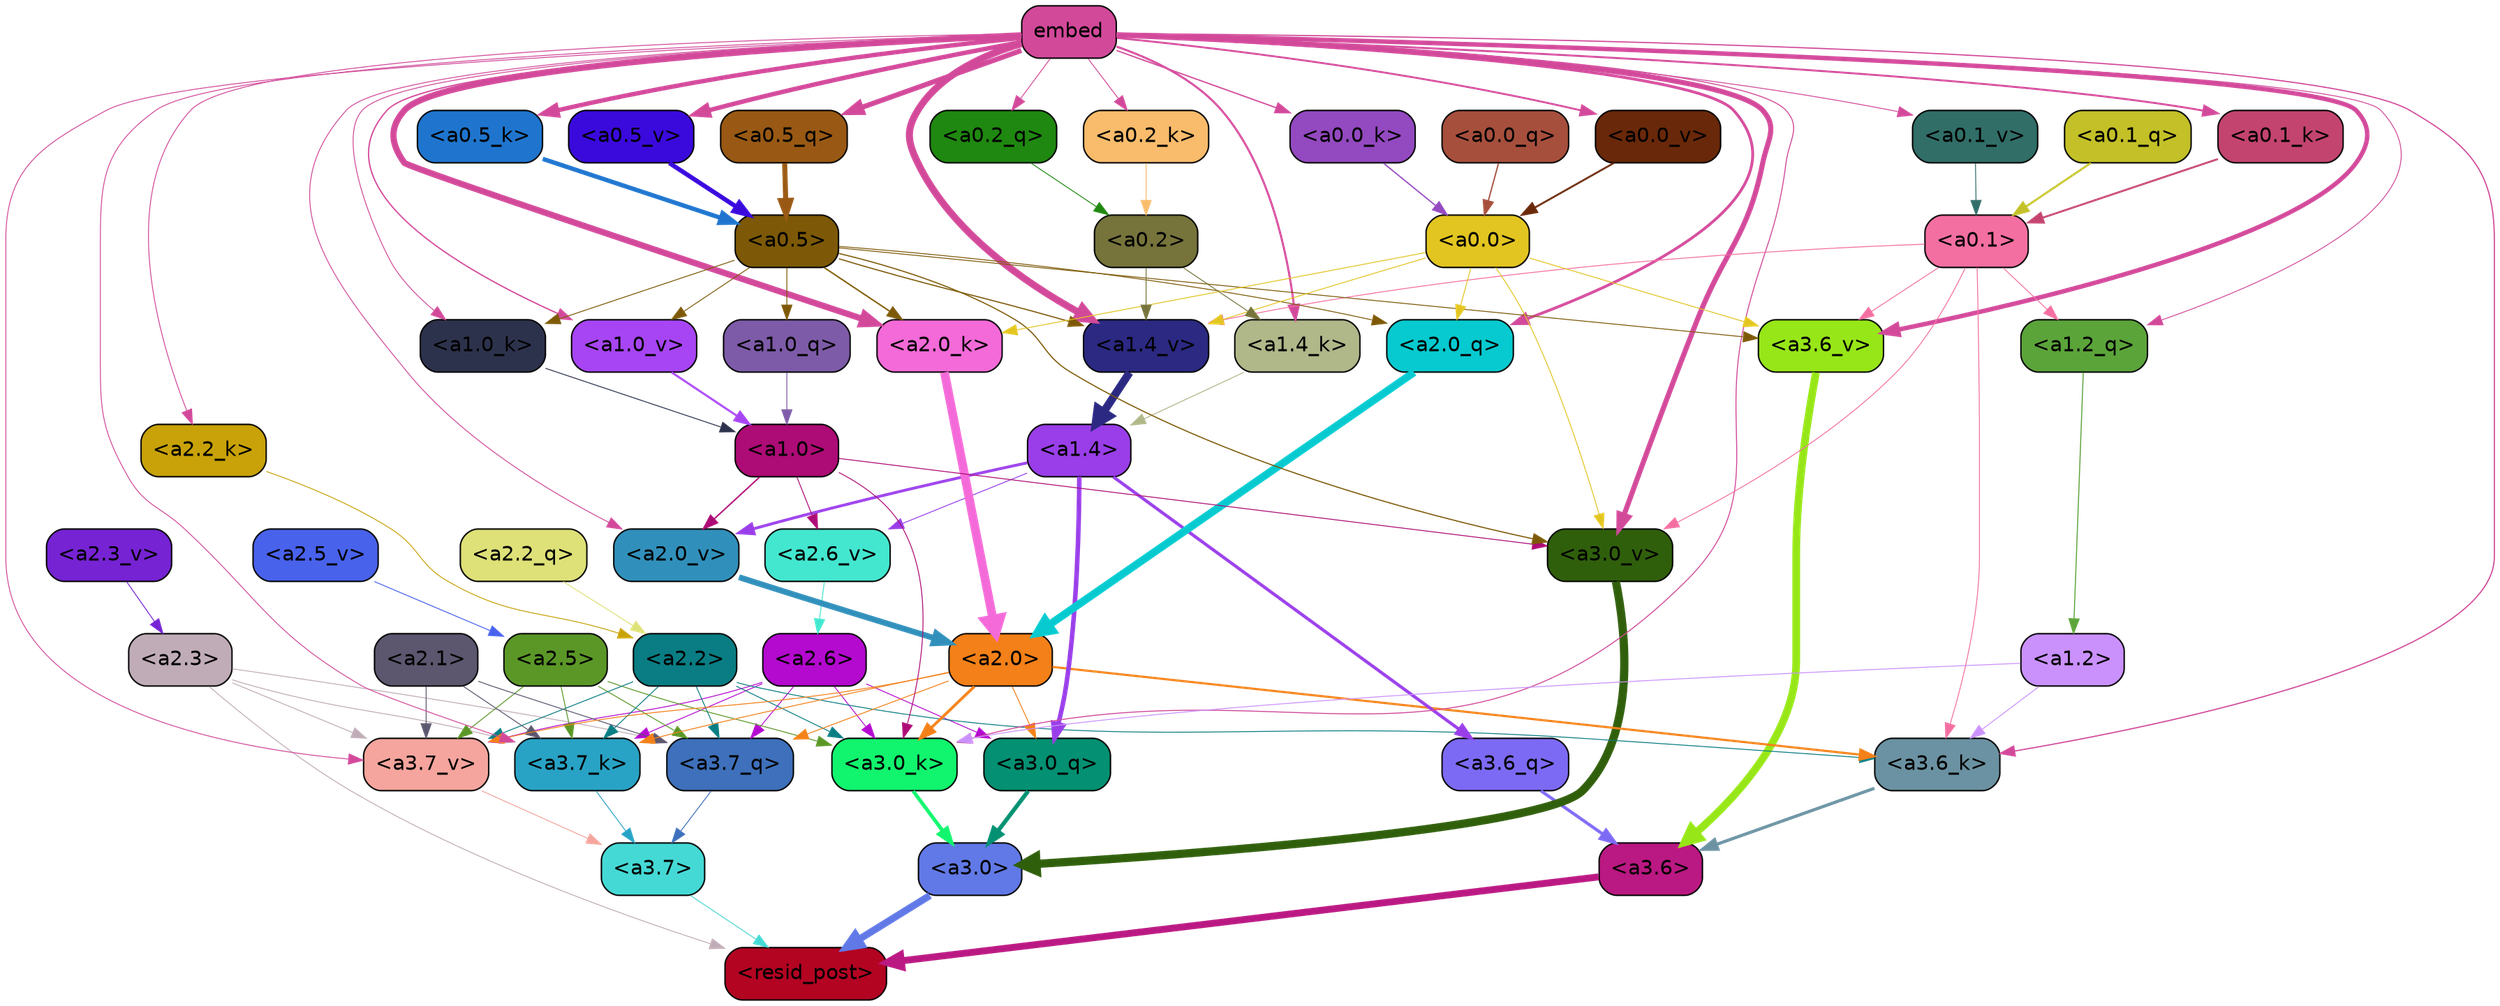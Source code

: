 strict digraph "" {
	graph [bgcolor=transparent,
		layout=dot,
		overlap=false,
		splines=true
	];
	"<a3.7>"	[color=black,
		fillcolor="#45d9d5",
		fontname=Helvetica,
		shape=box,
		style="filled, rounded"];
	"<resid_post>"	[color=black,
		fillcolor="#b30422",
		fontname=Helvetica,
		shape=box,
		style="filled, rounded"];
	"<a3.7>" -> "<resid_post>"	[color="#45d9d5",
		penwidth=0.6];
	"<a3.6>"	[color=black,
		fillcolor="#ba1882",
		fontname=Helvetica,
		shape=box,
		style="filled, rounded"];
	"<a3.6>" -> "<resid_post>"	[color="#ba1882",
		penwidth=4.7534414529800415];
	"<a3.0>"	[color=black,
		fillcolor="#6179e6",
		fontname=Helvetica,
		shape=box,
		style="filled, rounded"];
	"<a3.0>" -> "<resid_post>"	[color="#6179e6",
		penwidth=4.898576855659485];
	"<a2.3>"	[color=black,
		fillcolor="#c0acb7",
		fontname=Helvetica,
		shape=box,
		style="filled, rounded"];
	"<a2.3>" -> "<resid_post>"	[color="#c0acb7",
		penwidth=0.6];
	"<a3.7_q>"	[color=black,
		fillcolor="#3e70bb",
		fontname=Helvetica,
		shape=box,
		style="filled, rounded"];
	"<a2.3>" -> "<a3.7_q>"	[color="#c0acb7",
		penwidth=0.6];
	"<a3.7_k>"	[color=black,
		fillcolor="#28a3c5",
		fontname=Helvetica,
		shape=box,
		style="filled, rounded"];
	"<a2.3>" -> "<a3.7_k>"	[color="#c0acb7",
		penwidth=0.6];
	"<a3.7_v>"	[color=black,
		fillcolor="#f5a59d",
		fontname=Helvetica,
		shape=box,
		style="filled, rounded"];
	"<a2.3>" -> "<a3.7_v>"	[color="#c0acb7",
		penwidth=0.6];
	"<a3.7_q>" -> "<a3.7>"	[color="#3e70bb",
		penwidth=0.6];
	"<a3.6_q>"	[color=black,
		fillcolor="#7d6af4",
		fontname=Helvetica,
		shape=box,
		style="filled, rounded"];
	"<a3.6_q>" -> "<a3.6>"	[color="#7d6af4",
		penwidth=2.160832464694977];
	"<a3.0_q>"	[color=black,
		fillcolor="#049072",
		fontname=Helvetica,
		shape=box,
		style="filled, rounded"];
	"<a3.0_q>" -> "<a3.0>"	[color="#049072",
		penwidth=2.870753765106201];
	"<a3.7_k>" -> "<a3.7>"	[color="#28a3c5",
		penwidth=0.6];
	"<a3.6_k>"	[color=black,
		fillcolor="#6b92a2",
		fontname=Helvetica,
		shape=box,
		style="filled, rounded"];
	"<a3.6_k>" -> "<a3.6>"	[color="#6b92a2",
		penwidth=2.13908451795578];
	"<a3.0_k>"	[color=black,
		fillcolor="#11f46d",
		fontname=Helvetica,
		shape=box,
		style="filled, rounded"];
	"<a3.0_k>" -> "<a3.0>"	[color="#11f46d",
		penwidth=2.520303964614868];
	"<a3.7_v>" -> "<a3.7>"	[color="#f5a59d",
		penwidth=0.6];
	"<a3.6_v>"	[color=black,
		fillcolor="#97e618",
		fontname=Helvetica,
		shape=box,
		style="filled, rounded"];
	"<a3.6_v>" -> "<a3.6>"	[color="#97e618",
		penwidth=5.297133803367615];
	"<a3.0_v>"	[color=black,
		fillcolor="#305f0c",
		fontname=Helvetica,
		shape=box,
		style="filled, rounded"];
	"<a3.0_v>" -> "<a3.0>"	[color="#305f0c",
		penwidth=5.680712580680847];
	"<a2.6>"	[color=black,
		fillcolor="#b409cf",
		fontname=Helvetica,
		shape=box,
		style="filled, rounded"];
	"<a2.6>" -> "<a3.7_q>"	[color="#b409cf",
		penwidth=0.6];
	"<a2.6>" -> "<a3.0_q>"	[color="#b409cf",
		penwidth=0.6];
	"<a2.6>" -> "<a3.7_k>"	[color="#b409cf",
		penwidth=0.6];
	"<a2.6>" -> "<a3.0_k>"	[color="#b409cf",
		penwidth=0.6];
	"<a2.6>" -> "<a3.7_v>"	[color="#b409cf",
		penwidth=0.6];
	"<a2.5>"	[color=black,
		fillcolor="#5b9727",
		fontname=Helvetica,
		shape=box,
		style="filled, rounded"];
	"<a2.5>" -> "<a3.7_q>"	[color="#5b9727",
		penwidth=0.6];
	"<a2.5>" -> "<a3.7_k>"	[color="#5b9727",
		penwidth=0.6];
	"<a2.5>" -> "<a3.0_k>"	[color="#5b9727",
		penwidth=0.6];
	"<a2.5>" -> "<a3.7_v>"	[color="#5b9727",
		penwidth=0.6];
	"<a2.2>"	[color=black,
		fillcolor="#097d83",
		fontname=Helvetica,
		shape=box,
		style="filled, rounded"];
	"<a2.2>" -> "<a3.7_q>"	[color="#097d83",
		penwidth=0.6];
	"<a2.2>" -> "<a3.7_k>"	[color="#097d83",
		penwidth=0.6];
	"<a2.2>" -> "<a3.6_k>"	[color="#097d83",
		penwidth=0.6];
	"<a2.2>" -> "<a3.0_k>"	[color="#097d83",
		penwidth=0.6];
	"<a2.2>" -> "<a3.7_v>"	[color="#097d83",
		penwidth=0.6];
	"<a2.1>"	[color=black,
		fillcolor="#5c576f",
		fontname=Helvetica,
		shape=box,
		style="filled, rounded"];
	"<a2.1>" -> "<a3.7_q>"	[color="#5c576f",
		penwidth=0.6];
	"<a2.1>" -> "<a3.7_k>"	[color="#5c576f",
		penwidth=0.6];
	"<a2.1>" -> "<a3.7_v>"	[color="#5c576f",
		penwidth=0.6];
	"<a2.0>"	[color=black,
		fillcolor="#f38018",
		fontname=Helvetica,
		shape=box,
		style="filled, rounded"];
	"<a2.0>" -> "<a3.7_q>"	[color="#f38018",
		penwidth=0.6];
	"<a2.0>" -> "<a3.0_q>"	[color="#f38018",
		penwidth=0.6];
	"<a2.0>" -> "<a3.7_k>"	[color="#f38018",
		penwidth=0.6];
	"<a2.0>" -> "<a3.6_k>"	[color="#f38018",
		penwidth=1.4807794839143753];
	"<a2.0>" -> "<a3.0_k>"	[color="#f38018",
		penwidth=1.9436544477939606];
	"<a2.0>" -> "<a3.7_v>"	[color="#f38018",
		penwidth=0.6];
	"<a1.4>"	[color=black,
		fillcolor="#993ee8",
		fontname=Helvetica,
		shape=box,
		style="filled, rounded"];
	"<a1.4>" -> "<a3.6_q>"	[color="#993ee8",
		penwidth=2.1635248363018036];
	"<a1.4>" -> "<a3.0_q>"	[color="#993ee8",
		penwidth=3.1362746953964233];
	"<a2.6_v>"	[color=black,
		fillcolor="#43e7cf",
		fontname=Helvetica,
		shape=box,
		style="filled, rounded"];
	"<a1.4>" -> "<a2.6_v>"	[color="#993ee8",
		penwidth=0.6];
	"<a2.0_v>"	[color=black,
		fillcolor="#3190bb",
		fontname=Helvetica,
		shape=box,
		style="filled, rounded"];
	"<a1.4>" -> "<a2.0_v>"	[color="#993ee8",
		penwidth=1.9271827340126038];
	embed	[color=black,
		fillcolor="#d2499a",
		fontname=Helvetica,
		shape=box,
		style="filled, rounded"];
	embed -> "<a3.7_k>"	[color="#d2499a",
		penwidth=0.6];
	embed -> "<a3.6_k>"	[color="#d2499a",
		penwidth=0.8202246725559235];
	embed -> "<a3.0_k>"	[color="#d2499a",
		penwidth=0.6771316379308701];
	embed -> "<a3.7_v>"	[color="#d2499a",
		penwidth=0.6];
	embed -> "<a3.6_v>"	[color="#d2499a",
		penwidth=3.067279100418091];
	embed -> "<a3.0_v>"	[color="#d2499a",
		penwidth=3.5202720761299133];
	"<a2.0_q>"	[color=black,
		fillcolor="#06cacf",
		fontname=Helvetica,
		shape=box,
		style="filled, rounded"];
	embed -> "<a2.0_q>"	[color="#d2499a",
		penwidth=1.9194039106369019];
	"<a2.2_k>"	[color=black,
		fillcolor="#c8a208",
		fontname=Helvetica,
		shape=box,
		style="filled, rounded"];
	embed -> "<a2.2_k>"	[color="#d2499a",
		penwidth=0.6];
	"<a2.0_k>"	[color=black,
		fillcolor="#f36ad8",
		fontname=Helvetica,
		shape=box,
		style="filled, rounded"];
	embed -> "<a2.0_k>"	[color="#d2499a",
		penwidth=4.28515887260437];
	embed -> "<a2.0_v>"	[color="#d2499a",
		penwidth=0.6];
	"<a1.2_q>"	[color=black,
		fillcolor="#5ba43a",
		fontname=Helvetica,
		shape=box,
		style="filled, rounded"];
	embed -> "<a1.2_q>"	[color="#d2499a",
		penwidth=0.6];
	"<a1.4_k>"	[color=black,
		fillcolor="#b0b789",
		fontname=Helvetica,
		shape=box,
		style="filled, rounded"];
	embed -> "<a1.4_k>"	[color="#d2499a",
		penwidth=1.441945195198059];
	"<a1.0_k>"	[color=black,
		fillcolor="#2d324c",
		fontname=Helvetica,
		shape=box,
		style="filled, rounded"];
	embed -> "<a1.0_k>"	[color="#d2499a",
		penwidth=0.6];
	"<a1.4_v>"	[color=black,
		fillcolor="#2b2982",
		fontname=Helvetica,
		shape=box,
		style="filled, rounded"];
	embed -> "<a1.4_v>"	[color="#d2499a",
		penwidth=4.830149412155151];
	"<a1.0_v>"	[color=black,
		fillcolor="#a745f4",
		fontname=Helvetica,
		shape=box,
		style="filled, rounded"];
	embed -> "<a1.0_v>"	[color="#d2499a",
		penwidth=0.8981428295373917];
	"<a0.5_q>"	[color=black,
		fillcolor="#995914",
		fontname=Helvetica,
		shape=box,
		style="filled, rounded"];
	embed -> "<a0.5_q>"	[color="#d2499a",
		penwidth=3.470321297645569];
	"<a0.2_q>"	[color=black,
		fillcolor="#1f8810",
		fontname=Helvetica,
		shape=box,
		style="filled, rounded"];
	embed -> "<a0.2_q>"	[color="#d2499a",
		penwidth=0.6];
	"<a0.5_k>"	[color=black,
		fillcolor="#1f75ce",
		fontname=Helvetica,
		shape=box,
		style="filled, rounded"];
	embed -> "<a0.5_k>"	[color="#d2499a",
		penwidth=3.0170571208000183];
	"<a0.2_k>"	[color=black,
		fillcolor="#f9bc6c",
		fontname=Helvetica,
		shape=box,
		style="filled, rounded"];
	embed -> "<a0.2_k>"	[color="#d2499a",
		penwidth=0.6];
	"<a0.1_k>"	[color=black,
		fillcolor="#c3446f",
		fontname=Helvetica,
		shape=box,
		style="filled, rounded"];
	embed -> "<a0.1_k>"	[color="#d2499a",
		penwidth=1.3217520713806152];
	"<a0.0_k>"	[color=black,
		fillcolor="#9349c0",
		fontname=Helvetica,
		shape=box,
		style="filled, rounded"];
	embed -> "<a0.0_k>"	[color="#d2499a",
		penwidth=0.8782142400741577];
	"<a0.5_v>"	[color=black,
		fillcolor="#3a0add",
		fontname=Helvetica,
		shape=box,
		style="filled, rounded"];
	embed -> "<a0.5_v>"	[color="#d2499a",
		penwidth=3.074461340904236];
	"<a0.1_v>"	[color=black,
		fillcolor="#316e68",
		fontname=Helvetica,
		shape=box,
		style="filled, rounded"];
	embed -> "<a0.1_v>"	[color="#d2499a",
		penwidth=0.6];
	"<a0.0_v>"	[color=black,
		fillcolor="#69280a",
		fontname=Helvetica,
		shape=box,
		style="filled, rounded"];
	embed -> "<a0.0_v>"	[color="#d2499a",
		penwidth=1.2872365713119507];
	"<a1.2>"	[color=black,
		fillcolor="#ca91fd",
		fontname=Helvetica,
		shape=box,
		style="filled, rounded"];
	"<a1.2>" -> "<a3.6_k>"	[color="#ca91fd",
		penwidth=0.6];
	"<a1.2>" -> "<a3.0_k>"	[color="#ca91fd",
		penwidth=0.6];
	"<a0.1>"	[color=black,
		fillcolor="#f46fa1",
		fontname=Helvetica,
		shape=box,
		style="filled, rounded"];
	"<a0.1>" -> "<a3.6_k>"	[color="#f46fa1",
		penwidth=0.6];
	"<a0.1>" -> "<a3.6_v>"	[color="#f46fa1",
		penwidth=0.6];
	"<a0.1>" -> "<a3.0_v>"	[color="#f46fa1",
		penwidth=0.6];
	"<a0.1>" -> "<a1.2_q>"	[color="#f46fa1",
		penwidth=0.6];
	"<a0.1>" -> "<a1.4_v>"	[color="#f46fa1",
		penwidth=0.6];
	"<a1.0>"	[color=black,
		fillcolor="#ad0b75",
		fontname=Helvetica,
		shape=box,
		style="filled, rounded"];
	"<a1.0>" -> "<a3.0_k>"	[color="#ad0b75",
		penwidth=0.6];
	"<a1.0>" -> "<a3.0_v>"	[color="#ad0b75",
		penwidth=0.6];
	"<a1.0>" -> "<a2.6_v>"	[color="#ad0b75",
		penwidth=0.6];
	"<a1.0>" -> "<a2.0_v>"	[color="#ad0b75",
		penwidth=0.9754131138324738];
	"<a0.5>"	[color=black,
		fillcolor="#7d5907",
		fontname=Helvetica,
		shape=box,
		style="filled, rounded"];
	"<a0.5>" -> "<a3.6_v>"	[color="#7d5907",
		penwidth=0.6];
	"<a0.5>" -> "<a3.0_v>"	[color="#7d5907",
		penwidth=0.764040544629097];
	"<a0.5>" -> "<a2.0_q>"	[color="#7d5907",
		penwidth=0.6];
	"<a0.5>" -> "<a2.0_k>"	[color="#7d5907",
		penwidth=0.9763890504837036];
	"<a1.0_q>"	[color=black,
		fillcolor="#7e5ba8",
		fontname=Helvetica,
		shape=box,
		style="filled, rounded"];
	"<a0.5>" -> "<a1.0_q>"	[color="#7d5907",
		penwidth=0.6];
	"<a0.5>" -> "<a1.0_k>"	[color="#7d5907",
		penwidth=0.6];
	"<a0.5>" -> "<a1.4_v>"	[color="#7d5907",
		penwidth=0.7723740935325623];
	"<a0.5>" -> "<a1.0_v>"	[color="#7d5907",
		penwidth=0.6];
	"<a0.0>"	[color=black,
		fillcolor="#e3c521",
		fontname=Helvetica,
		shape=box,
		style="filled, rounded"];
	"<a0.0>" -> "<a3.6_v>"	[color="#e3c521",
		penwidth=0.6];
	"<a0.0>" -> "<a3.0_v>"	[color="#e3c521",
		penwidth=0.6];
	"<a0.0>" -> "<a2.0_q>"	[color="#e3c521",
		penwidth=0.6];
	"<a0.0>" -> "<a2.0_k>"	[color="#e3c521",
		penwidth=0.6];
	"<a0.0>" -> "<a1.4_v>"	[color="#e3c521",
		penwidth=0.6];
	"<a2.2_q>"	[color=black,
		fillcolor="#dee177",
		fontname=Helvetica,
		shape=box,
		style="filled, rounded"];
	"<a2.2_q>" -> "<a2.2>"	[color="#dee177",
		penwidth=0.6];
	"<a2.0_q>" -> "<a2.0>"	[color="#06cacf",
		penwidth=5.313405752182007];
	"<a2.2_k>" -> "<a2.2>"	[color="#c8a208",
		penwidth=0.6];
	"<a2.0_k>" -> "<a2.0>"	[color="#f36ad8",
		penwidth=6.029795527458191];
	"<a2.6_v>" -> "<a2.6>"	[color="#43e7cf",
		penwidth=0.6];
	"<a2.5_v>"	[color=black,
		fillcolor="#4862ec",
		fontname=Helvetica,
		shape=box,
		style="filled, rounded"];
	"<a2.5_v>" -> "<a2.5>"	[color="#4862ec",
		penwidth=0.6];
	"<a2.3_v>"	[color=black,
		fillcolor="#7623d4",
		fontname=Helvetica,
		shape=box,
		style="filled, rounded"];
	"<a2.3_v>" -> "<a2.3>"	[color="#7623d4",
		penwidth=0.6];
	"<a2.0_v>" -> "<a2.0>"	[color="#3190bb",
		penwidth=4.041402816772461];
	"<a1.2_q>" -> "<a1.2>"	[color="#5ba43a",
		penwidth=0.6924253702163696];
	"<a1.0_q>" -> "<a1.0>"	[color="#7e5ba8",
		penwidth=0.6];
	"<a1.4_k>" -> "<a1.4>"	[color="#b0b789",
		penwidth=0.6];
	"<a1.0_k>" -> "<a1.0>"	[color="#2d324c",
		penwidth=0.6];
	"<a1.4_v>" -> "<a1.4>"	[color="#2b2982",
		penwidth=5.515027642250061];
	"<a1.0_v>" -> "<a1.0>"	[color="#a745f4",
		penwidth=1.4252789914608002];
	"<a0.2>"	[color=black,
		fillcolor="#76743b",
		fontname=Helvetica,
		shape=box,
		style="filled, rounded"];
	"<a0.2>" -> "<a1.4_k>"	[color="#76743b",
		penwidth=0.6];
	"<a0.2>" -> "<a1.4_v>"	[color="#76743b",
		penwidth=0.6];
	"<a0.5_q>" -> "<a0.5>"	[color="#995914",
		penwidth=3.470327615737915];
	"<a0.2_q>" -> "<a0.2>"	[color="#1f8810",
		penwidth=0.6];
	"<a0.1_q>"	[color=black,
		fillcolor="#c3c028",
		fontname=Helvetica,
		shape=box,
		style="filled, rounded"];
	"<a0.1_q>" -> "<a0.1>"	[color="#c3c028",
		penwidth=1.4035804867744446];
	"<a0.0_q>"	[color=black,
		fillcolor="#a74f3d",
		fontname=Helvetica,
		shape=box,
		style="filled, rounded"];
	"<a0.0_q>" -> "<a0.0>"	[color="#a74f3d",
		penwidth=0.8884857892990112];
	"<a0.5_k>" -> "<a0.5>"	[color="#1f75ce",
		penwidth=3.017053723335266];
	"<a0.2_k>" -> "<a0.2>"	[color="#f9bc6c",
		penwidth=0.6];
	"<a0.1_k>" -> "<a0.1>"	[color="#c3446f",
		penwidth=1.3217589855194092];
	"<a0.0_k>" -> "<a0.0>"	[color="#9349c0",
		penwidth=0.8782260417938232];
	"<a0.5_v>" -> "<a0.5>"	[color="#3a0add",
		penwidth=3.088594377040863];
	"<a0.1_v>" -> "<a0.1>"	[color="#316e68",
		penwidth=0.6];
	"<a0.0_v>" -> "<a0.0>"	[color="#69280a",
		penwidth=1.2872320413589478];
}
